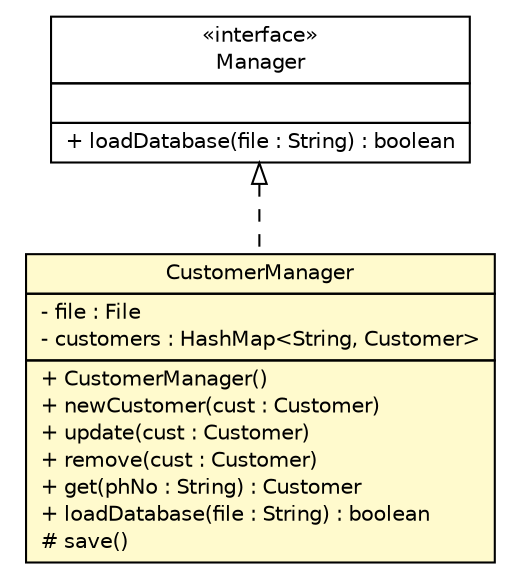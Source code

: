 #!/usr/local/bin/dot
#
# Class diagram 
# Generated by UMLGraph version 1.6 (http://www.umlgraph.org/)
#

digraph G {
	edge [fontname="Helvetica",fontsize=10,labelfontname="Helvetica",labelfontsize=10];
	node [fontname="Helvetica",fontsize=10,shape=plaintext];
	nodesep=0.25;
	ranksep=0.5;
	// au.edu.griffith.ict.CustomerManager
	c25 [label=<<table title="au.edu.griffith.ict.CustomerManager" border="0" cellborder="1" cellspacing="0" cellpadding="2" port="p" bgcolor="lemonChiffon" href="./CustomerManager.html">
		<tr><td><table border="0" cellspacing="0" cellpadding="1">
<tr><td align="center" balign="center"> CustomerManager </td></tr>
		</table></td></tr>
		<tr><td><table border="0" cellspacing="0" cellpadding="1">
<tr><td align="left" balign="left"> - file : File </td></tr>
<tr><td align="left" balign="left"> - customers : HashMap&lt;String, Customer&gt; </td></tr>
		</table></td></tr>
		<tr><td><table border="0" cellspacing="0" cellpadding="1">
<tr><td align="left" balign="left"> + CustomerManager() </td></tr>
<tr><td align="left" balign="left"> + newCustomer(cust : Customer) </td></tr>
<tr><td align="left" balign="left"> + update(cust : Customer) </td></tr>
<tr><td align="left" balign="left"> + remove(cust : Customer) </td></tr>
<tr><td align="left" balign="left"> + get(phNo : String) : Customer </td></tr>
<tr><td align="left" balign="left"> + loadDatabase(file : String) : boolean </td></tr>
<tr><td align="left" balign="left"> # save() </td></tr>
		</table></td></tr>
		</table>>, URL="./CustomerManager.html", fontname="Helvetica", fontcolor="black", fontsize=10.0];
	// au.edu.griffith.ict.Manager
	c27 [label=<<table title="au.edu.griffith.ict.Manager" border="0" cellborder="1" cellspacing="0" cellpadding="2" port="p" href="./Manager.html">
		<tr><td><table border="0" cellspacing="0" cellpadding="1">
<tr><td align="center" balign="center"> &#171;interface&#187; </td></tr>
<tr><td align="center" balign="center"> Manager </td></tr>
		</table></td></tr>
		<tr><td><table border="0" cellspacing="0" cellpadding="1">
<tr><td align="left" balign="left">  </td></tr>
		</table></td></tr>
		<tr><td><table border="0" cellspacing="0" cellpadding="1">
<tr><td align="left" balign="left"> + loadDatabase(file : String) : boolean </td></tr>
		</table></td></tr>
		</table>>, URL="./Manager.html", fontname="Helvetica", fontcolor="black", fontsize=10.0];
	//au.edu.griffith.ict.CustomerManager implements au.edu.griffith.ict.Manager
	c27:p -> c25:p [dir=back,arrowtail=empty,style=dashed];
}


